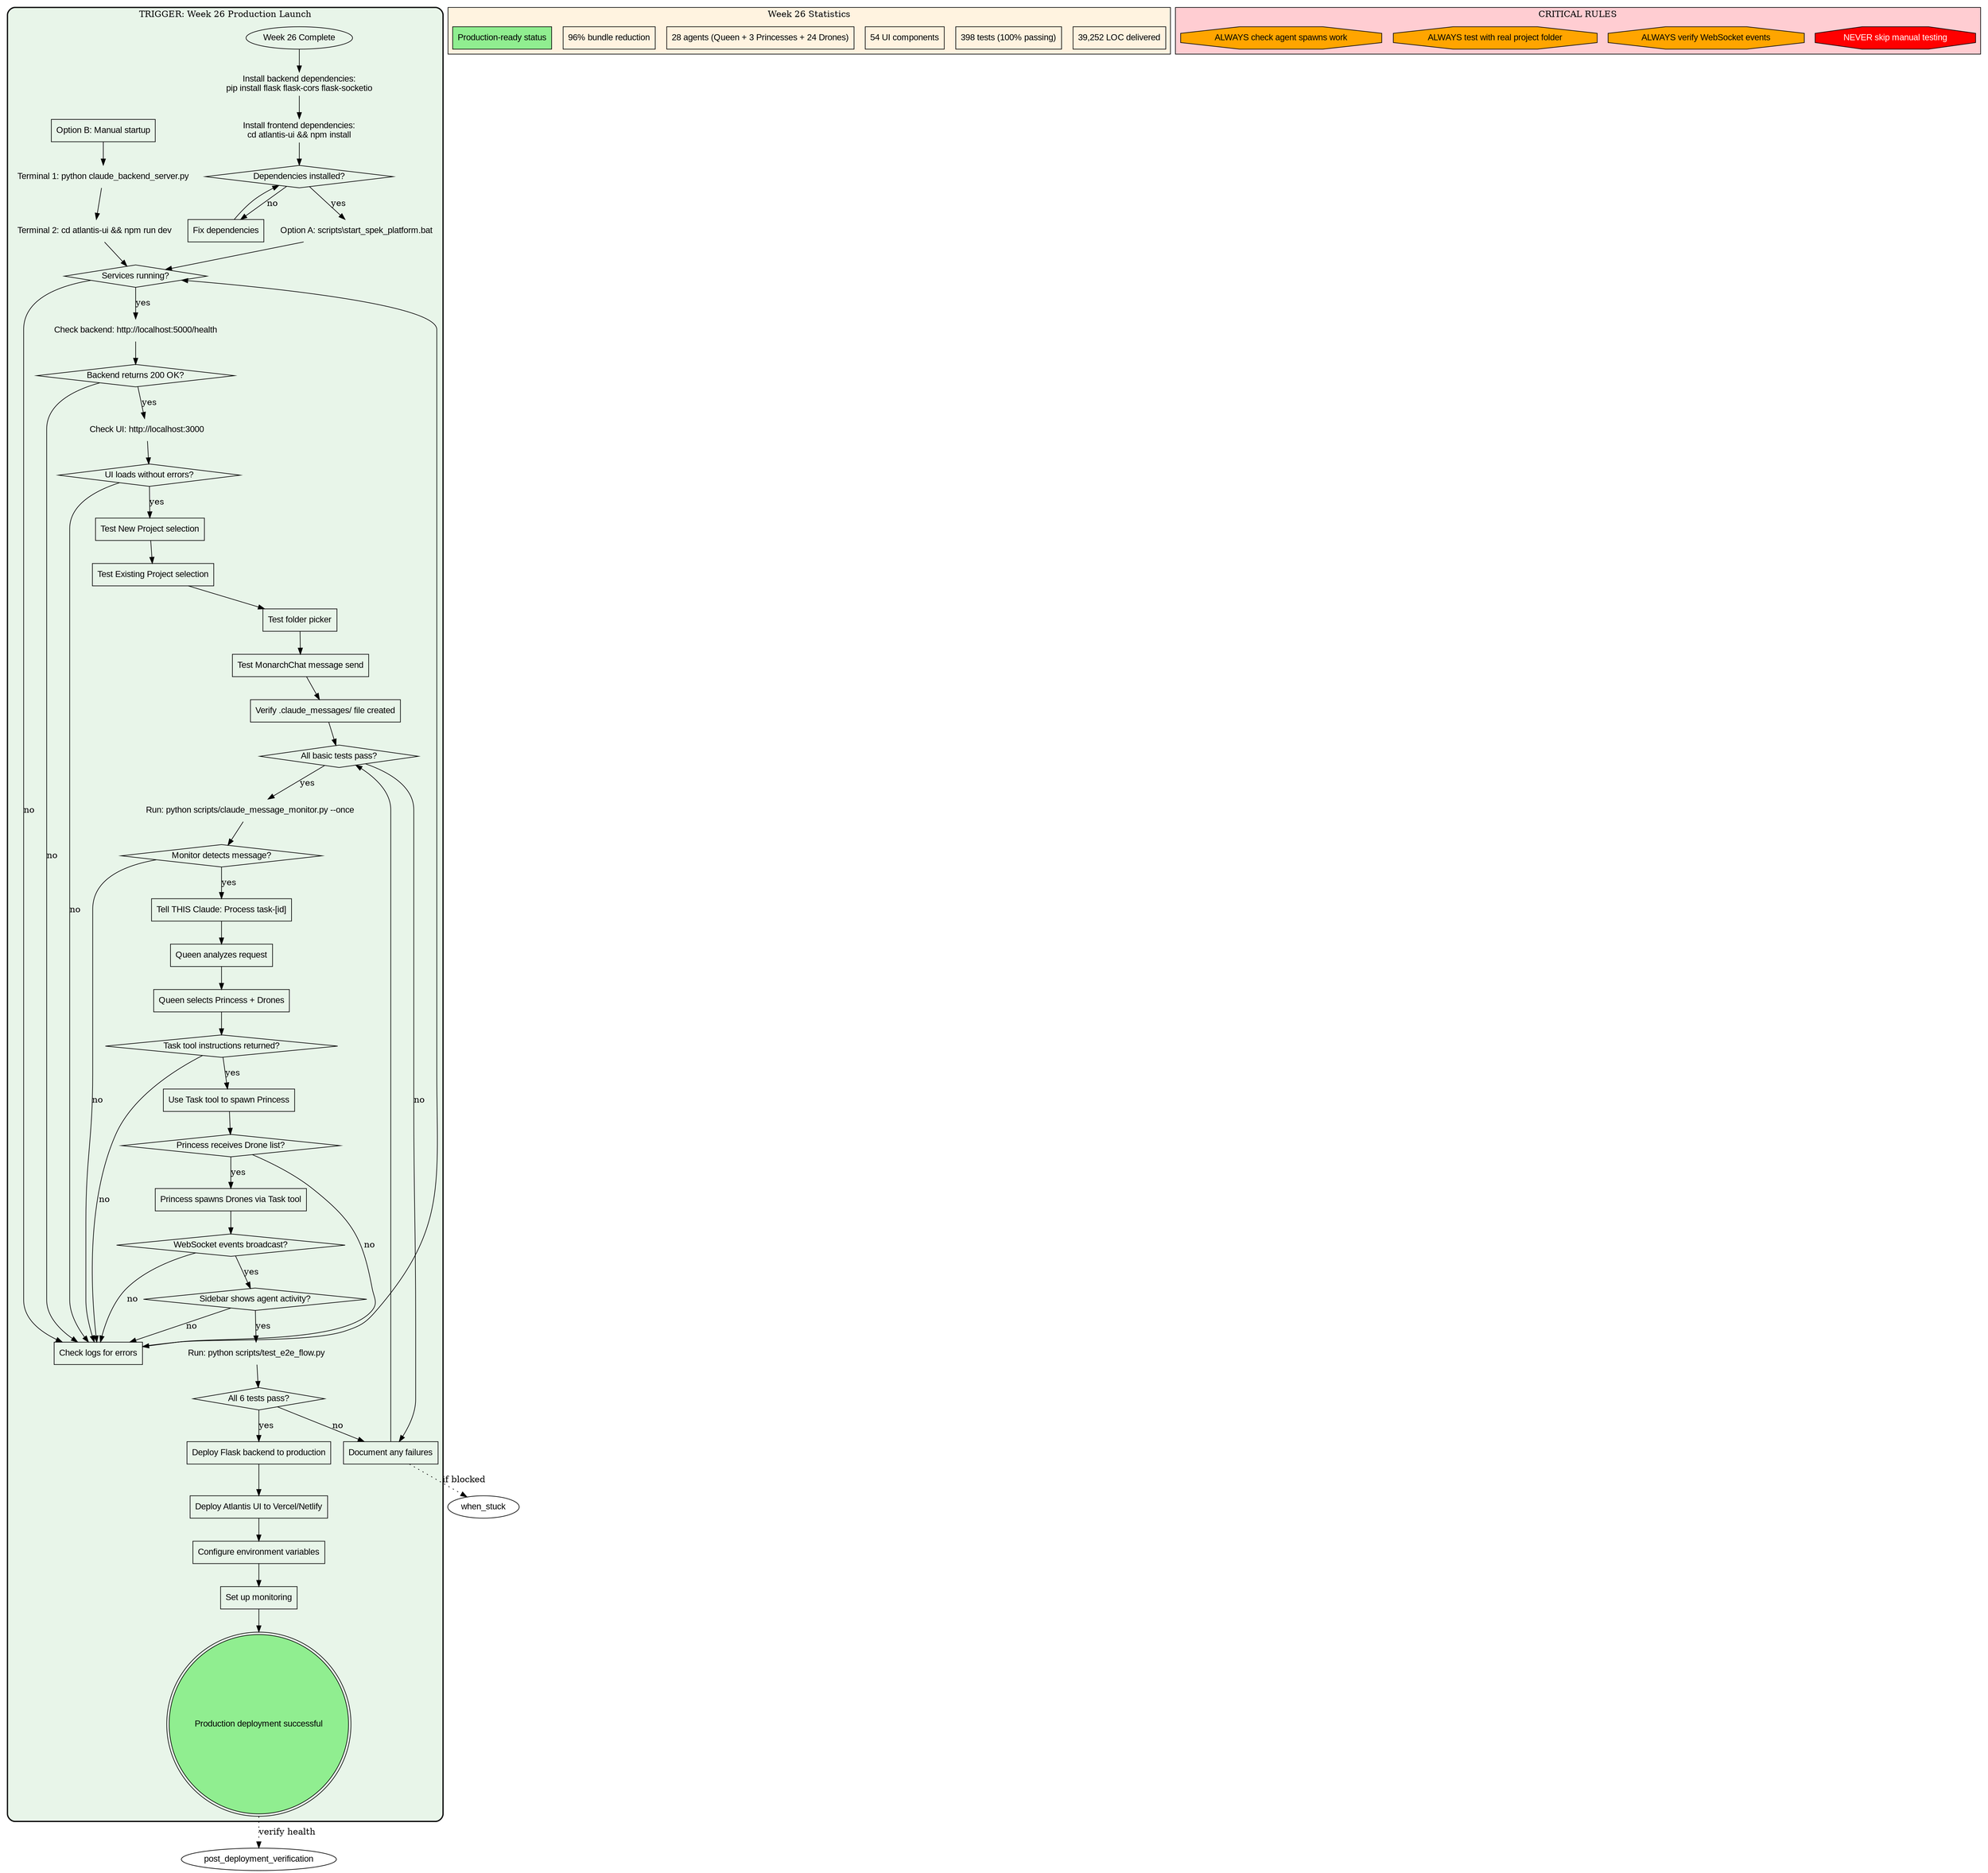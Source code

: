 digraph WEEK26_PRODUCTION_LAUNCH {
    // TRIGGER: Ready to launch SPEK Platform Week 26 production system
    // USE WHEN:
    //   - Week 26 backend integration complete
    //   - All 398 tests passing
    //   - Ready for production deployment
    //   - Manual testing needed before launch

    rankdir=TB;
    node [fontname="Arial"];

    subgraph cluster_production_launch {
        label="TRIGGER: Week 26 Production Launch";
        style="rounded,bold";
        bgcolor="#e8f5e9";

        // Entry
        "Week 26 Complete" [shape=ellipse];

        // Phase 1: Verify Dependencies
        "Install backend dependencies:\npip install flask flask-cors flask-socketio" [shape=plaintext];
        "Install frontend dependencies:\ncd atlantis-ui && npm install" [shape=plaintext];
        "Dependencies installed?" [shape=diamond];
        "Fix dependencies" [shape=box];

        // Phase 2: Start Services
        "Option A: scripts\\start_spek_platform.bat" [shape=plaintext];
        "Option B: Manual startup" [shape=box];
        "Terminal 1: python claude_backend_server.py" [shape=plaintext];
        "Terminal 2: cd atlantis-ui && npm run dev" [shape=plaintext];
        "Services running?" [shape=diamond];

        // Phase 3: Health Checks
        "Check backend: http://localhost:5000/health" [shape=plaintext];
        "Backend returns 200 OK?" [shape=diamond];
        "Check UI: http://localhost:3000" [shape=plaintext];
        "UI loads without errors?" [shape=diamond];
        "Check logs for errors" [shape=box];

        // Phase 4: Manual Testing
        "Test New Project selection" [shape=box];
        "Test Existing Project selection" [shape=box];
        "Test folder picker" [shape=box];
        "Test MonarchChat message send" [shape=box];
        "Verify .claude_messages/ file created" [shape=box];
        "All basic tests pass?" [shape=diamond];

        // Phase 5: Queen Processing
        "Run: python scripts/claude_message_monitor.py --once" [shape=plaintext];
        "Monitor detects message?" [shape=diamond];
        "Tell THIS Claude: Process task-[id]" [shape=box];
        "Queen analyzes request" [shape=box];
        "Queen selects Princess + Drones" [shape=box];
        "Task tool instructions returned?" [shape=diamond];

        // Phase 6: Agent Spawning
        "Use Task tool to spawn Princess" [shape=box];
        "Princess receives Drone list?" [shape=diamond];
        "Princess spawns Drones via Task tool" [shape=box];
        "WebSocket events broadcast?" [shape=diamond];
        "Sidebar shows agent activity?" [shape=diamond];

        // Phase 7: E2E Testing
        "Run: python scripts/test_e2e_flow.py" [shape=plaintext];
        "All 6 tests pass?" [shape=diamond];
        "Document any failures" [shape=box];

        // Phase 8: Production Deployment
        "Deploy Flask backend to production" [shape=box];
        "Deploy Atlantis UI to Vercel/Netlify" [shape=box];
        "Configure environment variables" [shape=box];
        "Set up monitoring" [shape=box];
        "Production deployment successful" [shape=doublecircle, style=filled, fillcolor=lightgreen];

        // Flow
        "Week 26 Complete" -> "Install backend dependencies:\npip install flask flask-cors flask-socketio";
        "Install backend dependencies:\npip install flask flask-cors flask-socketio" -> "Install frontend dependencies:\ncd atlantis-ui && npm install";
        "Install frontend dependencies:\ncd atlantis-ui && npm install" -> "Dependencies installed?";
        "Dependencies installed?" -> "Option A: scripts\\start_spek_platform.bat" [label="yes"];
        "Dependencies installed?" -> "Fix dependencies" [label="no"];
        "Fix dependencies" -> "Dependencies installed?";

        "Option A: scripts\\start_spek_platform.bat" -> "Services running?";
        "Option B: Manual startup" -> "Terminal 1: python claude_backend_server.py";
        "Terminal 1: python claude_backend_server.py" -> "Terminal 2: cd atlantis-ui && npm run dev";
        "Terminal 2: cd atlantis-ui && npm run dev" -> "Services running?";

        "Services running?" -> "Check backend: http://localhost:5000/health" [label="yes"];
        "Services running?" -> "Check logs for errors" [label="no"];
        "Check logs for errors" -> "Services running?";

        "Check backend: http://localhost:5000/health" -> "Backend returns 200 OK?";
        "Backend returns 200 OK?" -> "Check UI: http://localhost:3000" [label="yes"];
        "Backend returns 200 OK?" -> "Check logs for errors" [label="no"];

        "Check UI: http://localhost:3000" -> "UI loads without errors?";
        "UI loads without errors?" -> "Test New Project selection" [label="yes"];
        "UI loads without errors?" -> "Check logs for errors" [label="no"];

        "Test New Project selection" -> "Test Existing Project selection";
        "Test Existing Project selection" -> "Test folder picker";
        "Test folder picker" -> "Test MonarchChat message send";
        "Test MonarchChat message send" -> "Verify .claude_messages/ file created";
        "Verify .claude_messages/ file created" -> "All basic tests pass?";

        "All basic tests pass?" -> "Run: python scripts/claude_message_monitor.py --once" [label="yes"];
        "All basic tests pass?" -> "Document any failures" [label="no"];
        "Document any failures" -> "All basic tests pass?";

        "Run: python scripts/claude_message_monitor.py --once" -> "Monitor detects message?";
        "Monitor detects message?" -> "Tell THIS Claude: Process task-[id]" [label="yes"];
        "Monitor detects message?" -> "Check logs for errors" [label="no"];

        "Tell THIS Claude: Process task-[id]" -> "Queen analyzes request";
        "Queen analyzes request" -> "Queen selects Princess + Drones";
        "Queen selects Princess + Drones" -> "Task tool instructions returned?";

        "Task tool instructions returned?" -> "Use Task tool to spawn Princess" [label="yes"];
        "Task tool instructions returned?" -> "Check logs for errors" [label="no"];

        "Use Task tool to spawn Princess" -> "Princess receives Drone list?";
        "Princess receives Drone list?" -> "Princess spawns Drones via Task tool" [label="yes"];
        "Princess receives Drone list?" -> "Check logs for errors" [label="no"];

        "Princess spawns Drones via Task tool" -> "WebSocket events broadcast?";
        "WebSocket events broadcast?" -> "Sidebar shows agent activity?" [label="yes"];
        "WebSocket events broadcast?" -> "Check logs for errors" [label="no"];

        "Sidebar shows agent activity?" -> "Run: python scripts/test_e2e_flow.py" [label="yes"];
        "Sidebar shows agent activity?" -> "Check logs for errors" [label="no"];

        "Run: python scripts/test_e2e_flow.py" -> "All 6 tests pass?";
        "All 6 tests pass?" -> "Deploy Flask backend to production" [label="yes"];
        "All 6 tests pass?" -> "Document any failures" [label="no"];

        "Deploy Flask backend to production" -> "Deploy Atlantis UI to Vercel/Netlify";
        "Deploy Atlantis UI to Vercel/Netlify" -> "Configure environment variables";
        "Configure environment variables" -> "Set up monitoring";
        "Set up monitoring" -> "Production deployment successful";
    }

    // Key Statistics
    subgraph cluster_stats {
        label="Week 26 Statistics";
        bgcolor="#fff3e0";

        "39,252 LOC delivered" [shape=box];
        "398 tests (100% passing)" [shape=box];
        "54 UI components" [shape=box];
        "28 agents (Queen + 3 Princesses + 24 Drones)" [shape=box];
        "96% bundle reduction" [shape=box];
        "Production-ready status" [shape=box, style=filled, fillcolor=lightgreen];
    }

    // Critical Rules
    subgraph cluster_rules {
        label="CRITICAL RULES";
        bgcolor="#ffcdd2";

        "NEVER skip manual testing" [shape=octagon, style=filled, fillcolor=red, fontcolor=white];
        "ALWAYS verify WebSocket events" [shape=octagon, style=filled, fillcolor=orange];
        "ALWAYS test with real project folder" [shape=octagon, style=filled, fillcolor=orange];
        "ALWAYS check agent spawns work" [shape=octagon, style=filled, fillcolor=orange];
    }

    // External connections
    "Document any failures" -> when_stuck [label="if blocked", style=dotted];
    "Production deployment successful" -> post_deployment_verification [label="verify health", style=dotted];
}
